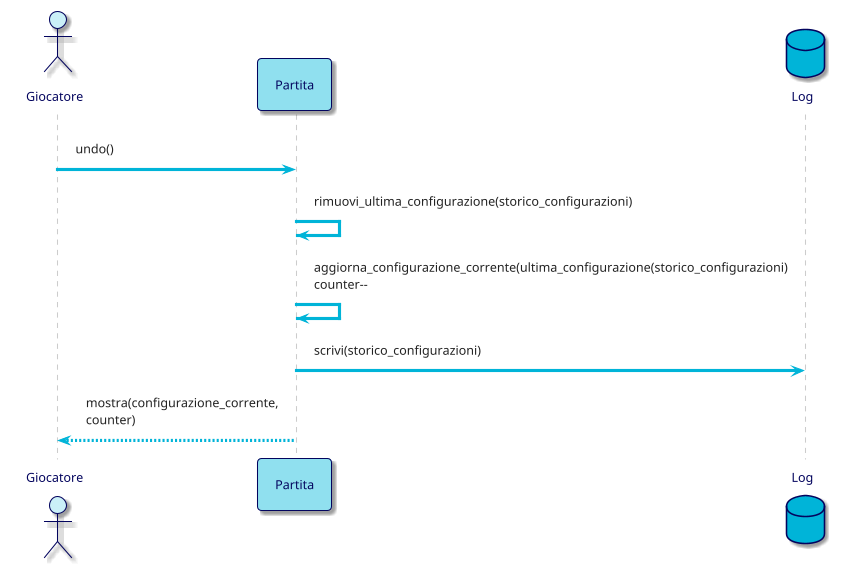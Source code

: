 @startuml
!theme materia-outline

skinparam ArrowColor #00B4D8
skinparam ActorBorderColor #03045E
skinparam ActorFontColor #03045E
skinparam ActorBackgroundColor #CAF0F8
skinparam ParticipantFontColor #03045E
skinparam ParticipantBorderColor #03045E
skinparam ParticipantBackgroundColor #90E0EF
skinparam DatabaseBorderColor #03045E
skinparam DatabaseBackgroundColor #00B4D8
skinparam DatabaseFontColor #03045E

actor Giocatore
participant Partita
database Log

Giocatore -> Partita: undo()

Partita -> Partita: rimuovi_ultima_configurazione(storico_configurazioni)
Partita -> Partita: aggiorna_configurazione_corrente(ultima_configurazione(storico_configurazioni)\ncounter--
Partita -> Log: scrivi(storico_configurazioni)

Partita --> Giocatore: mostra(configurazione_corrente,\ncounter)

@enduml